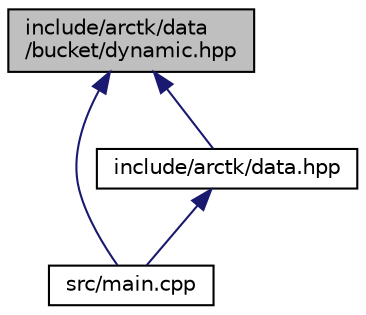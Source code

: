 digraph "include/arctk/data/bucket/dynamic.hpp"
{
  bgcolor="transparent";
  edge [fontname="Helvetica",fontsize="10",labelfontname="Helvetica",labelfontsize="10"];
  node [fontname="Helvetica",fontsize="10",shape=record];
  Node36 [label="include/arctk/data\l/bucket/dynamic.hpp",height=0.2,width=0.4,color="black", fillcolor="grey75", style="filled", fontcolor="black"];
  Node36 -> Node37 [dir="back",color="midnightblue",fontsize="10",style="solid",fontname="Helvetica"];
  Node37 [label="src/main.cpp",height=0.2,width=0.4,color="black",URL="$main_8cpp.html"];
  Node36 -> Node38 [dir="back",color="midnightblue",fontsize="10",style="solid",fontname="Helvetica"];
  Node38 [label="include/arctk/data.hpp",height=0.2,width=0.4,color="black",URL="$data_8hpp.html"];
  Node38 -> Node37 [dir="back",color="midnightblue",fontsize="10",style="solid",fontname="Helvetica"];
}
